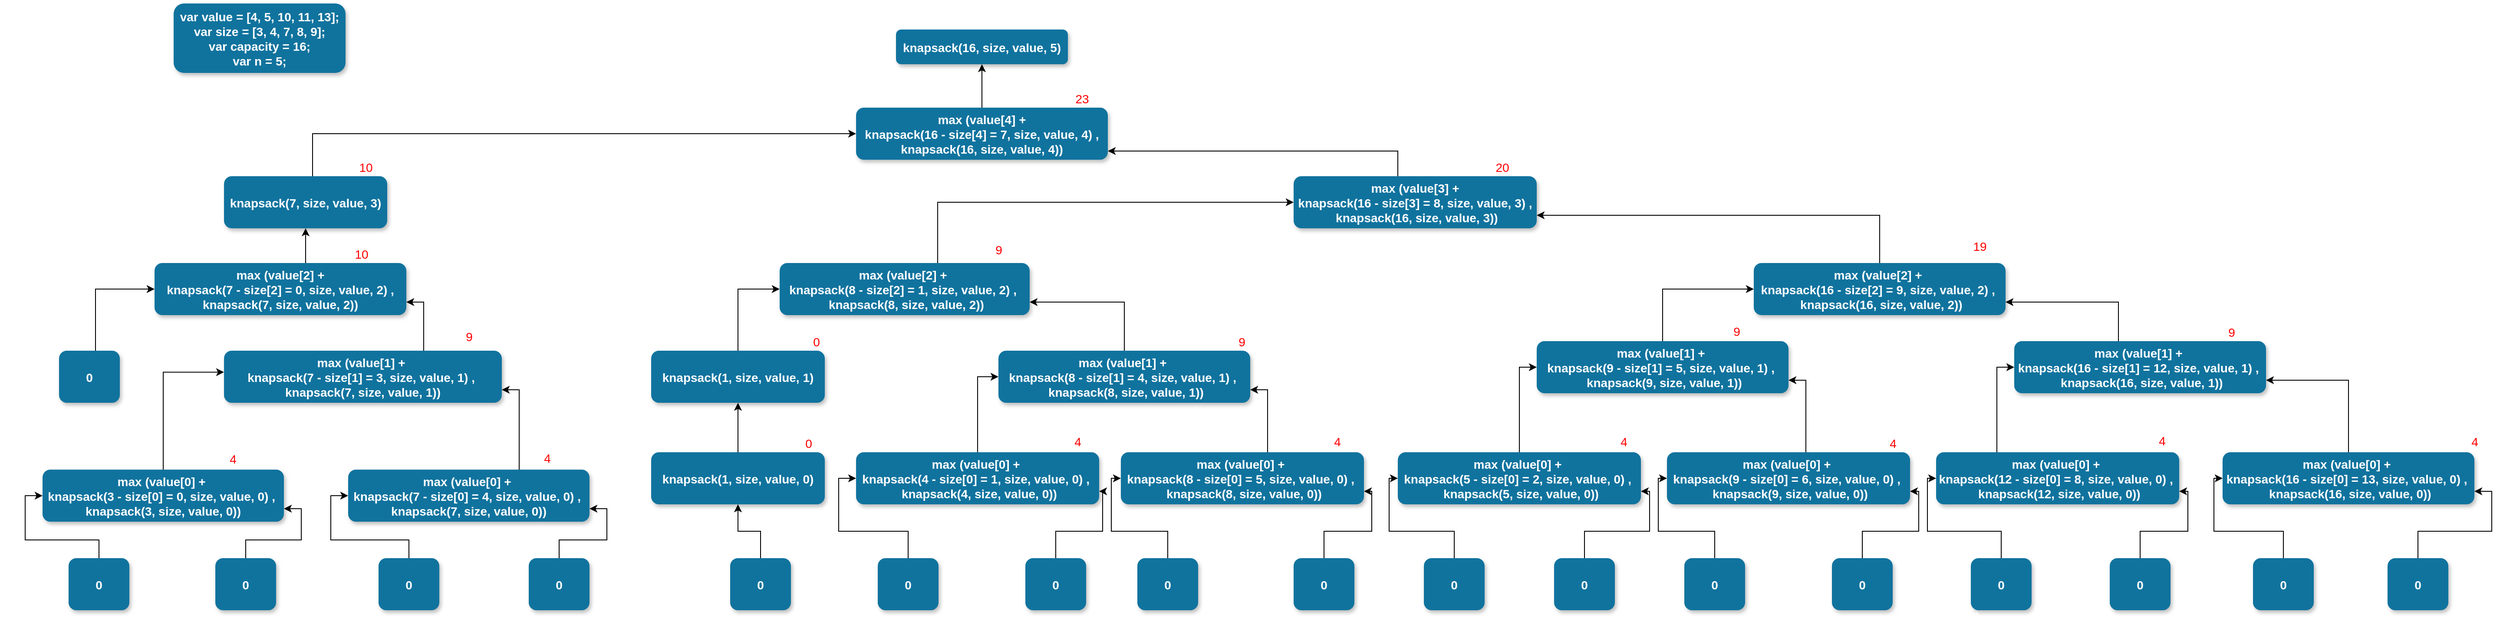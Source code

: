 <mxfile version="12.9.4" type="device"><diagram name="Page-1" id="97916047-d0de-89f5-080d-49f4d83e522f"><mxGraphModel dx="1360" dy="1202" grid="1" gridSize="10" guides="1" tooltips="1" connect="1" arrows="1" fold="1" page="1" pageScale="1.5" pageWidth="1169" pageHeight="827" background="#ffffff" math="0" shadow="0"><root><mxCell id="0"/><mxCell id="1" parent="0"/><mxCell id="2" value="knapsack(16, size, value, 5)" style="rounded=1;fillColor=#10739E;strokeColor=none;shadow=1;gradientColor=none;fontStyle=1;fontColor=#FFFFFF;fontSize=14;labelBackgroundColor=none;" parent="1" vertex="1"><mxGeometry x="1032" y="100" width="198" height="40" as="geometry"/></mxCell><mxCell id="Dzu_3-LfJtMDHqjq-Aid-166" value="var value = [4, 5, 10, 11, 13];&#10;var size = [3, 4, 7, 8, 9];&#10;var capacity = 16;&#10;var n = 5;" style="rounded=1;fillColor=#10739E;strokeColor=none;shadow=1;gradientColor=none;fontStyle=1;fontColor=#FFFFFF;fontSize=14;labelBackgroundColor=none;" vertex="1" parent="1"><mxGeometry x="200" y="70" width="198" height="80" as="geometry"/></mxCell><mxCell id="Dzu_3-LfJtMDHqjq-Aid-164" value="" style="edgeStyle=orthogonalEdgeStyle;rounded=0;orthogonalLoop=1;jettySize=auto;html=1;fontSize=14;fontColor=#FFFFFF;" edge="1" parent="1" source="3" target="2"><mxGeometry relative="1" as="geometry"/></mxCell><mxCell id="3" value="max (value[4] + &#10;knapsack(16 - size[4] = 7, size, value, 4) , &#10;knapsack(16, size, value, 4))" style="rounded=1;fillColor=#10739E;strokeColor=none;shadow=1;gradientColor=none;fontStyle=1;fontColor=#FFFFFF;fontSize=14;" parent="1" vertex="1"><mxGeometry x="986" y="190" width="290" height="60" as="geometry"/></mxCell><mxCell id="Dzu_3-LfJtMDHqjq-Aid-163" value="" style="edgeStyle=orthogonalEdgeStyle;rounded=0;orthogonalLoop=1;jettySize=auto;html=1;fontSize=14;fontColor=#FFFFFF;entryX=0;entryY=0.5;entryDx=0;entryDy=0;" edge="1" parent="1" source="4" target="3"><mxGeometry relative="1" as="geometry"><mxPoint x="352.0" y="189" as="targetPoint"/><Array as="points"><mxPoint x="360" y="220"/></Array></mxGeometry></mxCell><mxCell id="4" value="knapsack(7, size, value, 3)" style="rounded=1;fillColor=#10739E;strokeColor=none;shadow=1;gradientColor=none;fontStyle=1;fontColor=#FFFFFF;fontSize=14;" parent="1" vertex="1"><mxGeometry x="258" y="269" width="188" height="60" as="geometry"/></mxCell><mxCell id="Dzu_3-LfJtMDHqjq-Aid-155" style="edgeStyle=orthogonalEdgeStyle;rounded=0;orthogonalLoop=1;jettySize=auto;html=1;fontSize=14;fontColor=#FFFFFF;" edge="1" parent="1" source="6"><mxGeometry relative="1" as="geometry"><mxPoint x="1276" y="240" as="targetPoint"/><Array as="points"><mxPoint x="1610" y="240"/></Array></mxGeometry></mxCell><mxCell id="6" value="max (value[3] + &#10;knapsack(16 - size[3] = 8, size, value, 3) , &#10; knapsack(16, size, value, 3))" style="rounded=1;fillColor=#10739E;strokeColor=none;shadow=1;gradientColor=none;fontStyle=1;fontColor=#FFFFFF;fontSize=14;" parent="1" vertex="1"><mxGeometry x="1490" y="269" width="280" height="60" as="geometry"/></mxCell><mxCell id="Dzu_3-LfJtMDHqjq-Aid-161" value="" style="edgeStyle=orthogonalEdgeStyle;rounded=0;orthogonalLoop=1;jettySize=auto;html=1;fontSize=14;fontColor=#FFFFFF;" edge="1" parent="1" source="8" target="4"><mxGeometry relative="1" as="geometry"><Array as="points"><mxPoint x="352" y="350"/><mxPoint x="352" y="350"/></Array></mxGeometry></mxCell><mxCell id="8" value="max (value[2] + &#10;knapsack(7 - size[2] = 0, size, value, 2) , &#10;knapsack(7, size, value, 2))" style="rounded=1;fillColor=#10739E;strokeColor=none;shadow=1;gradientColor=none;fontStyle=1;fontColor=#FFFFFF;fontSize=14;" parent="1" vertex="1"><mxGeometry x="178" y="369" width="290" height="60" as="geometry"/></mxCell><mxCell id="Dzu_3-LfJtMDHqjq-Aid-159" style="edgeStyle=orthogonalEdgeStyle;rounded=0;orthogonalLoop=1;jettySize=auto;html=1;entryX=0;entryY=0.5;entryDx=0;entryDy=0;fontSize=14;fontColor=#FFFFFF;" edge="1" parent="1" source="10" target="8"><mxGeometry relative="1" as="geometry"><Array as="points"><mxPoint x="110" y="399"/></Array></mxGeometry></mxCell><mxCell id="10" value="0" style="rounded=1;fillColor=#10739E;strokeColor=none;shadow=1;gradientColor=none;fontStyle=1;fontColor=#FFFFFF;fontSize=14;" parent="1" vertex="1"><mxGeometry x="68" y="470" width="70" height="60" as="geometry"/></mxCell><mxCell id="Dzu_3-LfJtMDHqjq-Aid-156" style="edgeStyle=orthogonalEdgeStyle;rounded=0;orthogonalLoop=1;jettySize=auto;html=1;entryX=1;entryY=0.75;entryDx=0;entryDy=0;fontSize=14;fontColor=#FFFFFF;" edge="1" parent="1" source="11" target="15"><mxGeometry relative="1" as="geometry"><Array as="points"><mxPoint x="598" y="515"/></Array></mxGeometry></mxCell><mxCell id="11" value="max (value[0] + &#10;knapsack(7 - size[0] = 4, size, value, 0) , &#10;knapsack(7, size, value, 0))" style="rounded=1;fillColor=#10739E;strokeColor=none;shadow=1;gradientColor=none;fontStyle=1;fontColor=#FFFFFF;fontSize=14;" parent="1" vertex="1"><mxGeometry x="401" y="607" width="278" height="60" as="geometry"/></mxCell><mxCell id="Dzu_3-LfJtMDHqjq-Aid-160" style="edgeStyle=orthogonalEdgeStyle;rounded=0;orthogonalLoop=1;jettySize=auto;html=1;entryX=1;entryY=0.75;entryDx=0;entryDy=0;fontSize=14;fontColor=#FFFFFF;" edge="1" parent="1" source="15" target="8"><mxGeometry relative="1" as="geometry"><Array as="points"><mxPoint x="488" y="414"/></Array></mxGeometry></mxCell><mxCell id="15" value="max (value[1] + &#10;knapsack(7 - size[1] = 3, size, value, 1) , &#10;knapsack(7, size, value, 1))" style="rounded=1;fillColor=#10739E;strokeColor=none;shadow=1;gradientColor=none;fontStyle=1;fontColor=#FFFFFF;fontSize=14;" parent="1" vertex="1"><mxGeometry x="258" y="470" width="320" height="60" as="geometry"/></mxCell><mxCell id="Dzu_3-LfJtMDHqjq-Aid-118" value="" style="edgeStyle=orthogonalEdgeStyle;rounded=0;orthogonalLoop=1;jettySize=auto;html=1;fontSize=14;fontColor=#FFFFFF;entryX=0;entryY=0.5;entryDx=0;entryDy=0;" edge="1" parent="1" source="16" target="25"><mxGeometry relative="1" as="geometry"/></mxCell><mxCell id="16" value="0" style="rounded=1;fillColor=#10739E;strokeColor=none;shadow=1;gradientColor=none;fontStyle=1;fontColor=#FFFFFF;fontSize=14;" parent="1" vertex="1"><mxGeometry x="79" y="709" width="70" height="60" as="geometry"/></mxCell><mxCell id="Dzu_3-LfJtMDHqjq-Aid-119" value="" style="edgeStyle=orthogonalEdgeStyle;rounded=0;orthogonalLoop=1;jettySize=auto;html=1;fontSize=14;fontColor=#FFFFFF;entryX=1;entryY=0.75;entryDx=0;entryDy=0;" edge="1" parent="1" source="Dzu_3-LfJtMDHqjq-Aid-62" target="25"><mxGeometry relative="1" as="geometry"><mxPoint x="350" y="658" as="targetPoint"/></mxGeometry></mxCell><mxCell id="Dzu_3-LfJtMDHqjq-Aid-62" value="0" style="rounded=1;fillColor=#10739E;strokeColor=none;shadow=1;gradientColor=none;fontStyle=1;fontColor=#FFFFFF;fontSize=14;" vertex="1" parent="1"><mxGeometry x="248" y="709" width="70" height="60" as="geometry"/></mxCell><mxCell id="Dzu_3-LfJtMDHqjq-Aid-122" value="" style="edgeStyle=orthogonalEdgeStyle;rounded=0;orthogonalLoop=1;jettySize=auto;html=1;fontSize=14;fontColor=#FFFFFF;entryX=0;entryY=0.5;entryDx=0;entryDy=0;" edge="1" parent="1" source="Dzu_3-LfJtMDHqjq-Aid-63" target="11"><mxGeometry relative="1" as="geometry"/></mxCell><mxCell id="Dzu_3-LfJtMDHqjq-Aid-63" value="0" style="rounded=1;fillColor=#10739E;strokeColor=none;shadow=1;gradientColor=none;fontStyle=1;fontColor=#FFFFFF;fontSize=14;" vertex="1" parent="1"><mxGeometry x="436" y="709" width="70" height="60" as="geometry"/></mxCell><mxCell id="Dzu_3-LfJtMDHqjq-Aid-123" value="" style="edgeStyle=orthogonalEdgeStyle;rounded=0;orthogonalLoop=1;jettySize=auto;html=1;fontSize=14;fontColor=#FFFFFF;entryX=1;entryY=0.75;entryDx=0;entryDy=0;" edge="1" parent="1" source="Dzu_3-LfJtMDHqjq-Aid-64" target="11"><mxGeometry relative="1" as="geometry"/></mxCell><mxCell id="Dzu_3-LfJtMDHqjq-Aid-64" value="0" style="rounded=1;fillColor=#10739E;strokeColor=none;shadow=1;gradientColor=none;fontStyle=1;fontColor=#FFFFFF;fontSize=14;" vertex="1" parent="1"><mxGeometry x="609" y="709" width="70" height="60" as="geometry"/></mxCell><mxCell id="Dzu_3-LfJtMDHqjq-Aid-124" value="" style="edgeStyle=orthogonalEdgeStyle;rounded=0;orthogonalLoop=1;jettySize=auto;html=1;fontSize=14;fontColor=#FFFFFF;" edge="1" parent="1" source="Dzu_3-LfJtMDHqjq-Aid-67" target="26"><mxGeometry relative="1" as="geometry"/></mxCell><mxCell id="Dzu_3-LfJtMDHqjq-Aid-67" value="0" style="rounded=1;fillColor=#10739E;strokeColor=none;shadow=1;gradientColor=none;fontStyle=1;fontColor=#FFFFFF;fontSize=14;" vertex="1" parent="1"><mxGeometry x="841" y="709" width="70" height="60" as="geometry"/></mxCell><mxCell id="Dzu_3-LfJtMDHqjq-Aid-126" value="" style="edgeStyle=orthogonalEdgeStyle;rounded=0;orthogonalLoop=1;jettySize=auto;html=1;fontSize=14;fontColor=#FFFFFF;entryX=1;entryY=0.75;entryDx=0;entryDy=0;" edge="1" parent="1" source="Dzu_3-LfJtMDHqjq-Aid-71" target="Dzu_3-LfJtMDHqjq-Aid-69"><mxGeometry relative="1" as="geometry"><Array as="points"><mxPoint x="1216" y="678"/><mxPoint x="1270" y="678"/><mxPoint x="1270" y="632"/></Array></mxGeometry></mxCell><mxCell id="Dzu_3-LfJtMDHqjq-Aid-71" value="0" style="rounded=1;fillColor=#10739E;strokeColor=none;shadow=1;gradientColor=none;fontStyle=1;fontColor=#FFFFFF;fontSize=14;" vertex="1" parent="1"><mxGeometry x="1181" y="709" width="70" height="60" as="geometry"/></mxCell><mxCell id="Dzu_3-LfJtMDHqjq-Aid-128" value="" style="edgeStyle=orthogonalEdgeStyle;rounded=0;orthogonalLoop=1;jettySize=auto;html=1;fontSize=14;fontColor=#FFFFFF;entryX=0;entryY=0.5;entryDx=0;entryDy=0;" edge="1" parent="1" source="Dzu_3-LfJtMDHqjq-Aid-74" target="Dzu_3-LfJtMDHqjq-Aid-73"><mxGeometry relative="1" as="geometry"><Array as="points"><mxPoint x="1345" y="678"/><mxPoint x="1280" y="678"/><mxPoint x="1280" y="617"/></Array></mxGeometry></mxCell><mxCell id="Dzu_3-LfJtMDHqjq-Aid-74" value="0" style="rounded=1;fillColor=#10739E;strokeColor=none;shadow=1;gradientColor=none;fontStyle=1;fontColor=#FFFFFF;fontSize=14;" vertex="1" parent="1"><mxGeometry x="1310" y="709" width="70" height="60" as="geometry"/></mxCell><mxCell id="Dzu_3-LfJtMDHqjq-Aid-129" value="" style="edgeStyle=orthogonalEdgeStyle;rounded=0;orthogonalLoop=1;jettySize=auto;html=1;fontSize=14;fontColor=#FFFFFF;entryX=1;entryY=0.75;entryDx=0;entryDy=0;" edge="1" parent="1" source="Dzu_3-LfJtMDHqjq-Aid-75" target="Dzu_3-LfJtMDHqjq-Aid-73"><mxGeometry relative="1" as="geometry"><Array as="points"><mxPoint x="1525" y="678"/><mxPoint x="1580" y="678"/><mxPoint x="1580" y="632"/></Array></mxGeometry></mxCell><mxCell id="Dzu_3-LfJtMDHqjq-Aid-75" value="0" style="rounded=1;fillColor=#10739E;strokeColor=none;shadow=1;gradientColor=none;fontStyle=1;fontColor=#FFFFFF;fontSize=14;" vertex="1" parent="1"><mxGeometry x="1490" y="709" width="70" height="60" as="geometry"/></mxCell><mxCell id="Dzu_3-LfJtMDHqjq-Aid-130" value="" style="edgeStyle=orthogonalEdgeStyle;rounded=0;orthogonalLoop=1;jettySize=auto;html=1;fontSize=14;fontColor=#FFFFFF;entryX=0;entryY=0.5;entryDx=0;entryDy=0;" edge="1" parent="1" source="Dzu_3-LfJtMDHqjq-Aid-80" target="Dzu_3-LfJtMDHqjq-Aid-78"><mxGeometry relative="1" as="geometry"><Array as="points"><mxPoint x="1675" y="678"/><mxPoint x="1600" y="678"/><mxPoint x="1600" y="617"/></Array></mxGeometry></mxCell><mxCell id="Dzu_3-LfJtMDHqjq-Aid-80" value="0" style="rounded=1;fillColor=#10739E;strokeColor=none;shadow=1;gradientColor=none;fontStyle=1;fontColor=#FFFFFF;fontSize=14;" vertex="1" parent="1"><mxGeometry x="1640" y="709" width="70" height="60" as="geometry"/></mxCell><mxCell id="Dzu_3-LfJtMDHqjq-Aid-131" value="" style="edgeStyle=orthogonalEdgeStyle;rounded=0;orthogonalLoop=1;jettySize=auto;html=1;fontSize=14;fontColor=#FFFFFF;entryX=1;entryY=0.75;entryDx=0;entryDy=0;" edge="1" parent="1" source="Dzu_3-LfJtMDHqjq-Aid-81" target="Dzu_3-LfJtMDHqjq-Aid-78"><mxGeometry relative="1" as="geometry"><Array as="points"><mxPoint x="1825" y="678"/><mxPoint x="1900" y="678"/><mxPoint x="1900" y="632"/></Array></mxGeometry></mxCell><mxCell id="Dzu_3-LfJtMDHqjq-Aid-81" value="0" style="rounded=1;fillColor=#10739E;strokeColor=none;shadow=1;gradientColor=none;fontStyle=1;fontColor=#FFFFFF;fontSize=14;" vertex="1" parent="1"><mxGeometry x="1790" y="709" width="70" height="60" as="geometry"/></mxCell><mxCell id="Dzu_3-LfJtMDHqjq-Aid-132" value="" style="edgeStyle=orthogonalEdgeStyle;rounded=0;orthogonalLoop=1;jettySize=auto;html=1;fontSize=14;fontColor=#FFFFFF;entryX=0;entryY=0.5;entryDx=0;entryDy=0;" edge="1" parent="1" source="Dzu_3-LfJtMDHqjq-Aid-85" target="Dzu_3-LfJtMDHqjq-Aid-79"><mxGeometry relative="1" as="geometry"><Array as="points"><mxPoint x="1975" y="678"/><mxPoint x="1910" y="678"/><mxPoint x="1910" y="617"/></Array></mxGeometry></mxCell><mxCell id="Dzu_3-LfJtMDHqjq-Aid-85" value="0" style="rounded=1;fillColor=#10739E;strokeColor=none;shadow=1;gradientColor=none;fontStyle=1;fontColor=#FFFFFF;fontSize=14;" vertex="1" parent="1"><mxGeometry x="1940" y="709" width="70" height="60" as="geometry"/></mxCell><mxCell id="Dzu_3-LfJtMDHqjq-Aid-133" value="" style="edgeStyle=orthogonalEdgeStyle;rounded=0;orthogonalLoop=1;jettySize=auto;html=1;fontSize=14;fontColor=#FFFFFF;entryX=1;entryY=0.75;entryDx=0;entryDy=0;" edge="1" parent="1" source="Dzu_3-LfJtMDHqjq-Aid-86" target="Dzu_3-LfJtMDHqjq-Aid-79"><mxGeometry relative="1" as="geometry"><Array as="points"><mxPoint x="2145" y="678"/><mxPoint x="2210" y="678"/><mxPoint x="2210" y="632"/></Array></mxGeometry></mxCell><mxCell id="Dzu_3-LfJtMDHqjq-Aid-86" value="0" style="rounded=1;fillColor=#10739E;strokeColor=none;shadow=1;gradientColor=none;fontStyle=1;fontColor=#FFFFFF;fontSize=14;" vertex="1" parent="1"><mxGeometry x="2110" y="709" width="70" height="60" as="geometry"/></mxCell><mxCell id="Dzu_3-LfJtMDHqjq-Aid-134" value="" style="edgeStyle=orthogonalEdgeStyle;rounded=0;orthogonalLoop=1;jettySize=auto;html=1;fontSize=14;fontColor=#FFFFFF;entryX=0;entryY=0.5;entryDx=0;entryDy=0;" edge="1" parent="1" source="Dzu_3-LfJtMDHqjq-Aid-90" target="Dzu_3-LfJtMDHqjq-Aid-88"><mxGeometry relative="1" as="geometry"><Array as="points"><mxPoint x="2305" y="678"/><mxPoint x="2220" y="678"/><mxPoint x="2220" y="617"/></Array></mxGeometry></mxCell><mxCell id="Dzu_3-LfJtMDHqjq-Aid-90" value="0" style="rounded=1;fillColor=#10739E;strokeColor=none;shadow=1;gradientColor=none;fontStyle=1;fontColor=#FFFFFF;fontSize=14;" vertex="1" parent="1"><mxGeometry x="2270" y="709" width="70" height="60" as="geometry"/></mxCell><mxCell id="Dzu_3-LfJtMDHqjq-Aid-135" value="" style="edgeStyle=orthogonalEdgeStyle;rounded=0;orthogonalLoop=1;jettySize=auto;html=1;fontSize=14;fontColor=#FFFFFF;entryX=1;entryY=0.75;entryDx=0;entryDy=0;" edge="1" parent="1" source="Dzu_3-LfJtMDHqjq-Aid-91" target="Dzu_3-LfJtMDHqjq-Aid-88"><mxGeometry relative="1" as="geometry"><Array as="points"><mxPoint x="2465" y="678"/><mxPoint x="2520" y="678"/><mxPoint x="2520" y="632"/></Array></mxGeometry></mxCell><mxCell id="Dzu_3-LfJtMDHqjq-Aid-91" value="0" style="rounded=1;fillColor=#10739E;strokeColor=none;shadow=1;gradientColor=none;fontStyle=1;fontColor=#FFFFFF;fontSize=14;" vertex="1" parent="1"><mxGeometry x="2430" y="709" width="70" height="60" as="geometry"/></mxCell><mxCell id="Dzu_3-LfJtMDHqjq-Aid-136" value="" style="edgeStyle=orthogonalEdgeStyle;rounded=0;orthogonalLoop=1;jettySize=auto;html=1;fontSize=14;fontColor=#FFFFFF;entryX=0;entryY=0.5;entryDx=0;entryDy=0;" edge="1" parent="1" source="Dzu_3-LfJtMDHqjq-Aid-92" target="Dzu_3-LfJtMDHqjq-Aid-89"><mxGeometry relative="1" as="geometry"><Array as="points"><mxPoint x="2630" y="678"/><mxPoint x="2550" y="678"/><mxPoint x="2550" y="617"/></Array></mxGeometry></mxCell><mxCell id="Dzu_3-LfJtMDHqjq-Aid-92" value="0" style="rounded=1;fillColor=#10739E;strokeColor=none;shadow=1;gradientColor=none;fontStyle=1;fontColor=#FFFFFF;fontSize=14;" vertex="1" parent="1"><mxGeometry x="2595" y="709" width="70" height="60" as="geometry"/></mxCell><mxCell id="Dzu_3-LfJtMDHqjq-Aid-137" value="" style="edgeStyle=orthogonalEdgeStyle;rounded=0;orthogonalLoop=1;jettySize=auto;html=1;fontSize=14;fontColor=#FFFFFF;entryX=1;entryY=0.75;entryDx=0;entryDy=0;" edge="1" parent="1" source="Dzu_3-LfJtMDHqjq-Aid-93" target="Dzu_3-LfJtMDHqjq-Aid-89"><mxGeometry relative="1" as="geometry"/></mxCell><mxCell id="Dzu_3-LfJtMDHqjq-Aid-93" value="0" style="rounded=1;fillColor=#10739E;strokeColor=none;shadow=1;gradientColor=none;fontStyle=1;fontColor=#FFFFFF;fontSize=14;" vertex="1" parent="1"><mxGeometry x="2750" y="709" width="70" height="60" as="geometry"/></mxCell><mxCell id="Dzu_3-LfJtMDHqjq-Aid-125" value="" style="edgeStyle=orthogonalEdgeStyle;rounded=0;orthogonalLoop=1;jettySize=auto;html=1;fontSize=14;fontColor=#FFFFFF;entryX=0;entryY=0.5;entryDx=0;entryDy=0;" edge="1" parent="1" source="Dzu_3-LfJtMDHqjq-Aid-72" target="Dzu_3-LfJtMDHqjq-Aid-69"><mxGeometry relative="1" as="geometry"/></mxCell><mxCell id="Dzu_3-LfJtMDHqjq-Aid-72" value="0" style="rounded=1;fillColor=#10739E;strokeColor=none;shadow=1;gradientColor=none;fontStyle=1;fontColor=#FFFFFF;fontSize=14;" vertex="1" parent="1"><mxGeometry x="1011" y="709" width="70" height="60" as="geometry"/></mxCell><mxCell id="Dzu_3-LfJtMDHqjq-Aid-154" style="edgeStyle=orthogonalEdgeStyle;rounded=0;orthogonalLoop=1;jettySize=auto;html=1;entryX=0;entryY=0.5;entryDx=0;entryDy=0;fontSize=14;fontColor=#FFFFFF;" edge="1" parent="1" source="18" target="6"><mxGeometry relative="1" as="geometry"><Array as="points"><mxPoint x="1080" y="299"/></Array></mxGeometry></mxCell><mxCell id="18" value="max (value[2] + &#10;knapsack(8 - size[2] = 1, size, value, 2) , &#10; knapsack(8, size, value, 2))" style="rounded=1;fillColor=#10739E;strokeColor=none;shadow=1;gradientColor=none;fontStyle=1;fontColor=#FFFFFF;fontSize=14;" parent="1" vertex="1"><mxGeometry x="898" y="369" width="288" height="60" as="geometry"/></mxCell><mxCell id="Dzu_3-LfJtMDHqjq-Aid-152" style="edgeStyle=orthogonalEdgeStyle;rounded=0;orthogonalLoop=1;jettySize=auto;html=1;entryX=0;entryY=0.5;entryDx=0;entryDy=0;fontSize=14;fontColor=#FFFFFF;" edge="1" parent="1" source="21" target="18"><mxGeometry relative="1" as="geometry"/></mxCell><mxCell id="21" value="knapsack(1, size, value, 1)" style="rounded=1;fillColor=#10739E;strokeColor=none;shadow=1;gradientColor=none;fontStyle=1;fontColor=#FFFFFF;fontSize=14;" parent="1" vertex="1"><mxGeometry x="750" y="470" width="200" height="60" as="geometry"/></mxCell><mxCell id="Dzu_3-LfJtMDHqjq-Aid-153" style="edgeStyle=orthogonalEdgeStyle;rounded=0;orthogonalLoop=1;jettySize=auto;html=1;entryX=1;entryY=0.75;entryDx=0;entryDy=0;fontSize=14;fontColor=#FFFFFF;" edge="1" parent="1" source="Dzu_3-LfJtMDHqjq-Aid-68" target="18"><mxGeometry relative="1" as="geometry"/></mxCell><mxCell id="Dzu_3-LfJtMDHqjq-Aid-68" value="max (value[1] + &#10;knapsack(8 - size[1] = 4, size, value, 1) , &#10; knapsack(8, size, value, 1))" style="rounded=1;fillColor=#10739E;strokeColor=none;shadow=1;gradientColor=none;fontStyle=1;fontColor=#FFFFFF;fontSize=14;" vertex="1" parent="1"><mxGeometry x="1150" y="470" width="290" height="60" as="geometry"/></mxCell><mxCell id="Dzu_3-LfJtMDHqjq-Aid-146" style="edgeStyle=orthogonalEdgeStyle;rounded=0;orthogonalLoop=1;jettySize=auto;html=1;entryX=0;entryY=0.5;entryDx=0;entryDy=0;fontSize=14;fontColor=#FFFFFF;" edge="1" parent="1" source="Dzu_3-LfJtMDHqjq-Aid-76" target="23"><mxGeometry relative="1" as="geometry"/></mxCell><mxCell id="Dzu_3-LfJtMDHqjq-Aid-76" value="max (value[1] + &#10;knapsack(9 - size[1] = 5, size, value, 1) , &#10; knapsack(9, size, value, 1))" style="rounded=1;fillColor=#10739E;strokeColor=none;shadow=1;gradientColor=none;fontStyle=1;fontColor=#FFFFFF;fontSize=14;" vertex="1" parent="1"><mxGeometry x="1770" y="459" width="290" height="60" as="geometry"/></mxCell><mxCell id="Dzu_3-LfJtMDHqjq-Aid-147" style="edgeStyle=orthogonalEdgeStyle;rounded=0;orthogonalLoop=1;jettySize=auto;html=1;entryX=1;entryY=0.75;entryDx=0;entryDy=0;fontSize=14;fontColor=#FFFFFF;" edge="1" parent="1" source="Dzu_3-LfJtMDHqjq-Aid-77" target="23"><mxGeometry relative="1" as="geometry"><Array as="points"><mxPoint x="2440" y="414"/></Array></mxGeometry></mxCell><mxCell id="Dzu_3-LfJtMDHqjq-Aid-77" value="max (value[1] + &#10;knapsack(16 - size[1] = 12, size, value, 1) , &#10; knapsack(16, size, value, 1))" style="rounded=1;fillColor=#10739E;strokeColor=none;shadow=1;gradientColor=none;fontStyle=1;fontColor=#FFFFFF;fontSize=14;" vertex="1" parent="1"><mxGeometry x="2320" y="459" width="290" height="60" as="geometry"/></mxCell><mxCell id="Dzu_3-LfJtMDHqjq-Aid-148" style="edgeStyle=orthogonalEdgeStyle;rounded=0;orthogonalLoop=1;jettySize=auto;html=1;entryX=1;entryY=0.75;entryDx=0;entryDy=0;fontSize=14;fontColor=#FFFFFF;" edge="1" parent="1" source="23" target="6"><mxGeometry relative="1" as="geometry"><Array as="points"><mxPoint x="2165" y="314"/></Array></mxGeometry></mxCell><mxCell id="23" value="max (value[2] + &#10;knapsack(16 - size[2] = 9, size, value, 2) , &#10; knapsack(16, size, value, 2))" style="rounded=1;fillColor=#10739E;strokeColor=none;shadow=1;gradientColor=none;fontStyle=1;fontColor=#FFFFFF;fontSize=14;" parent="1" vertex="1"><mxGeometry x="2020" y="369" width="290" height="60" as="geometry"/></mxCell><mxCell id="Dzu_3-LfJtMDHqjq-Aid-158" value="" style="edgeStyle=orthogonalEdgeStyle;rounded=0;orthogonalLoop=1;jettySize=auto;html=1;fontSize=14;fontColor=#FFFFFF;entryX=0;entryY=0.412;entryDx=0;entryDy=0;entryPerimeter=0;" edge="1" parent="1" source="25" target="15"><mxGeometry relative="1" as="geometry"><mxPoint x="188" y="527" as="targetPoint"/></mxGeometry></mxCell><mxCell id="25" value="max (value[0] + &#10;knapsack(3 - size[0] = 0, size, value, 0) , &#10;knapsack(3, size, value, 0))" style="rounded=1;fillColor=#10739E;strokeColor=none;shadow=1;gradientColor=none;fontStyle=1;fontColor=#FFFFFF;fontSize=14;" parent="1" vertex="1"><mxGeometry x="49" y="607" width="278" height="60" as="geometry"/></mxCell><mxCell id="Dzu_3-LfJtMDHqjq-Aid-149" value="" style="edgeStyle=orthogonalEdgeStyle;rounded=0;orthogonalLoop=1;jettySize=auto;html=1;fontSize=14;fontColor=#FFFFFF;" edge="1" parent="1" source="26" target="21"><mxGeometry relative="1" as="geometry"/></mxCell><mxCell id="26" value="knapsack(1, size, value, 0)" style="rounded=1;fillColor=#10739E;strokeColor=none;shadow=1;gradientColor=none;fontStyle=1;fontColor=#FFFFFF;fontSize=14;" parent="1" vertex="1"><mxGeometry x="750" y="587" width="200" height="60" as="geometry"/></mxCell><mxCell id="Dzu_3-LfJtMDHqjq-Aid-150" style="edgeStyle=orthogonalEdgeStyle;rounded=0;orthogonalLoop=1;jettySize=auto;html=1;entryX=0;entryY=0.5;entryDx=0;entryDy=0;fontSize=14;fontColor=#FFFFFF;" edge="1" parent="1" source="Dzu_3-LfJtMDHqjq-Aid-69" target="Dzu_3-LfJtMDHqjq-Aid-68"><mxGeometry relative="1" as="geometry"/></mxCell><mxCell id="Dzu_3-LfJtMDHqjq-Aid-69" value="max (value[0] + &#10;knapsack(4 - size[0] = 1, size, value, 0) , &#10; knapsack(4, size, value, 0))" style="rounded=1;fillColor=#10739E;strokeColor=none;shadow=1;gradientColor=none;fontStyle=1;fontColor=#FFFFFF;fontSize=14;" vertex="1" parent="1"><mxGeometry x="986" y="587" width="280" height="60" as="geometry"/></mxCell><mxCell id="Dzu_3-LfJtMDHqjq-Aid-151" value="" style="edgeStyle=orthogonalEdgeStyle;rounded=0;orthogonalLoop=1;jettySize=auto;html=1;fontSize=14;fontColor=#FFFFFF;entryX=1;entryY=0.75;entryDx=0;entryDy=0;" edge="1" parent="1" source="Dzu_3-LfJtMDHqjq-Aid-73" target="Dzu_3-LfJtMDHqjq-Aid-68"><mxGeometry relative="1" as="geometry"><Array as="points"><mxPoint x="1460" y="515"/></Array></mxGeometry></mxCell><mxCell id="Dzu_3-LfJtMDHqjq-Aid-73" value="max (value[0] + &#10;knapsack(8 - size[0] = 5, size, value, 0) , &#10; knapsack(8, size, value, 0))" style="rounded=1;fillColor=#10739E;strokeColor=none;shadow=1;gradientColor=none;fontStyle=1;fontColor=#FFFFFF;fontSize=14;" vertex="1" parent="1"><mxGeometry x="1291" y="587" width="280" height="60" as="geometry"/></mxCell><mxCell id="Dzu_3-LfJtMDHqjq-Aid-142" style="edgeStyle=orthogonalEdgeStyle;rounded=0;orthogonalLoop=1;jettySize=auto;html=1;entryX=0;entryY=0.5;entryDx=0;entryDy=0;fontSize=14;fontColor=#FFFFFF;" edge="1" parent="1" source="Dzu_3-LfJtMDHqjq-Aid-78" target="Dzu_3-LfJtMDHqjq-Aid-76"><mxGeometry relative="1" as="geometry"/></mxCell><mxCell id="Dzu_3-LfJtMDHqjq-Aid-78" value="max (value[0] + &#10;knapsack(5 - size[0] = 2, size, value, 0) , &#10; knapsack(5, size, value, 0))" style="rounded=1;fillColor=#10739E;strokeColor=none;shadow=1;gradientColor=none;fontStyle=1;fontColor=#FFFFFF;fontSize=14;" vertex="1" parent="1"><mxGeometry x="1610" y="587" width="280" height="60" as="geometry"/></mxCell><mxCell id="Dzu_3-LfJtMDHqjq-Aid-143" style="edgeStyle=orthogonalEdgeStyle;rounded=0;orthogonalLoop=1;jettySize=auto;html=1;entryX=1;entryY=0.75;entryDx=0;entryDy=0;fontSize=14;fontColor=#FFFFFF;" edge="1" parent="1" source="Dzu_3-LfJtMDHqjq-Aid-79" target="Dzu_3-LfJtMDHqjq-Aid-76"><mxGeometry relative="1" as="geometry"><Array as="points"><mxPoint x="2080" y="504"/></Array></mxGeometry></mxCell><mxCell id="Dzu_3-LfJtMDHqjq-Aid-79" value="max (value[0] + &#10;knapsack(9 - size[0] = 6, size, value, 0) , &#10; knapsack(9, size, value, 0))" style="rounded=1;fillColor=#10739E;strokeColor=none;shadow=1;gradientColor=none;fontStyle=1;fontColor=#FFFFFF;fontSize=14;" vertex="1" parent="1"><mxGeometry x="1920" y="587" width="280" height="60" as="geometry"/></mxCell><mxCell id="Dzu_3-LfJtMDHqjq-Aid-144" style="edgeStyle=orthogonalEdgeStyle;rounded=0;orthogonalLoop=1;jettySize=auto;html=1;entryX=0;entryY=0.5;entryDx=0;entryDy=0;fontSize=14;fontColor=#FFFFFF;" edge="1" parent="1" source="Dzu_3-LfJtMDHqjq-Aid-88" target="Dzu_3-LfJtMDHqjq-Aid-77"><mxGeometry relative="1" as="geometry"><Array as="points"><mxPoint x="2300" y="489"/></Array></mxGeometry></mxCell><mxCell id="Dzu_3-LfJtMDHqjq-Aid-88" value="max (value[0] + &#10;knapsack(12 - size[0] = 8, size, value, 0) , &#10; knapsack(12, size, value, 0))" style="rounded=1;fillColor=#10739E;strokeColor=none;shadow=1;gradientColor=none;fontStyle=1;fontColor=#FFFFFF;fontSize=14;" vertex="1" parent="1"><mxGeometry x="2230" y="587" width="280" height="60" as="geometry"/></mxCell><mxCell id="Dzu_3-LfJtMDHqjq-Aid-145" style="edgeStyle=orthogonalEdgeStyle;rounded=0;orthogonalLoop=1;jettySize=auto;html=1;entryX=1;entryY=0.75;entryDx=0;entryDy=0;fontSize=14;fontColor=#FFFFFF;" edge="1" parent="1" source="Dzu_3-LfJtMDHqjq-Aid-89" target="Dzu_3-LfJtMDHqjq-Aid-77"><mxGeometry relative="1" as="geometry"><Array as="points"><mxPoint x="2705" y="504"/></Array></mxGeometry></mxCell><mxCell id="Dzu_3-LfJtMDHqjq-Aid-89" value="max (value[0] + &#10;knapsack(16 - size[0] = 13, size, value, 0) , &#10; knapsack(16, size, value, 0))" style="rounded=1;fillColor=#10739E;strokeColor=none;shadow=1;gradientColor=none;fontStyle=1;fontColor=#FFFFFF;fontSize=14;" vertex="1" parent="1"><mxGeometry x="2560" y="587" width="290" height="60" as="geometry"/></mxCell><mxCell id="Dzu_3-LfJtMDHqjq-Aid-57" value="Text" style="text;html=1;align=center;verticalAlign=middle;resizable=0;points=[];autosize=1;fontSize=14;fontColor=#FFFFFF;" vertex="1" parent="1"><mxGeometry y="538" width="40" height="20" as="geometry"/></mxCell><mxCell id="Dzu_3-LfJtMDHqjq-Aid-82" value="Text" style="text;html=1;align=center;verticalAlign=middle;resizable=0;points=[];autosize=1;fontSize=14;fontColor=#FFFFFF;" vertex="1" parent="1"><mxGeometry x="2246" y="765" width="40" height="20" as="geometry"/></mxCell><mxCell id="Dzu_3-LfJtMDHqjq-Aid-94" value="&lt;font color=&quot;#ff0000&quot;&gt;4&lt;/font&gt;" style="text;html=1;align=center;verticalAlign=middle;resizable=0;points=[];autosize=1;fontSize=14;fontColor=#FFFFFF;" vertex="1" parent="1"><mxGeometry x="258" y="585" width="20" height="20" as="geometry"/></mxCell><mxCell id="Dzu_3-LfJtMDHqjq-Aid-95" value="&lt;font color=&quot;#ff0000&quot;&gt;4&lt;/font&gt;" style="text;html=1;align=center;verticalAlign=middle;resizable=0;points=[];autosize=1;fontSize=14;fontColor=#FFFFFF;" vertex="1" parent="1"><mxGeometry x="620" y="584" width="20" height="20" as="geometry"/></mxCell><mxCell id="Dzu_3-LfJtMDHqjq-Aid-100" value="&lt;font color=&quot;#ff0000&quot;&gt;0&lt;br&gt;&lt;/font&gt;" style="text;html=1;align=center;verticalAlign=middle;resizable=0;points=[];autosize=1;fontSize=14;fontColor=#FFFFFF;" vertex="1" parent="1"><mxGeometry x="930" y="450" width="20" height="20" as="geometry"/></mxCell><mxCell id="Dzu_3-LfJtMDHqjq-Aid-106" value="&lt;font color=&quot;#ff0000&quot;&gt;9&lt;br&gt;&lt;/font&gt;" style="text;html=1;align=center;verticalAlign=middle;resizable=0;points=[];autosize=1;fontSize=14;fontColor=#FFFFFF;" vertex="1" parent="1"><mxGeometry x="1420" y="450" width="20" height="20" as="geometry"/></mxCell><mxCell id="Dzu_3-LfJtMDHqjq-Aid-108" value="&lt;font color=&quot;#ff0000&quot;&gt;9&lt;br&gt;&lt;/font&gt;" style="text;html=1;align=center;verticalAlign=middle;resizable=0;points=[];autosize=1;fontSize=14;fontColor=#FFFFFF;" vertex="1" parent="1"><mxGeometry x="1140" y="344" width="20" height="20" as="geometry"/></mxCell><mxCell id="Dzu_3-LfJtMDHqjq-Aid-116" value="&lt;font color=&quot;#ff0000&quot;&gt;20&lt;br&gt;&lt;/font&gt;" style="text;html=1;align=center;verticalAlign=middle;resizable=0;points=[];autosize=1;fontSize=14;fontColor=#FFFFFF;" vertex="1" parent="1"><mxGeometry x="1715" y="249" width="30" height="20" as="geometry"/></mxCell><mxCell id="Dzu_3-LfJtMDHqjq-Aid-101" value="&lt;font color=&quot;#ff0000&quot;&gt;0&lt;br&gt;&lt;/font&gt;" style="text;html=1;align=center;verticalAlign=middle;resizable=0;points=[];autosize=1;fontSize=14;fontColor=#FFFFFF;" vertex="1" parent="1"><mxGeometry x="921" y="567" width="20" height="20" as="geometry"/></mxCell><mxCell id="Dzu_3-LfJtMDHqjq-Aid-104" value="&lt;font color=&quot;#ff0000&quot;&gt;4&lt;br&gt;&lt;/font&gt;" style="text;html=1;align=center;verticalAlign=middle;resizable=0;points=[];autosize=1;fontSize=14;fontColor=#FFFFFF;" vertex="1" parent="1"><mxGeometry x="1231" y="565" width="20" height="20" as="geometry"/></mxCell><mxCell id="Dzu_3-LfJtMDHqjq-Aid-105" value="&lt;font color=&quot;#ff0000&quot;&gt;4&lt;br&gt;&lt;/font&gt;" style="text;html=1;align=center;verticalAlign=middle;resizable=0;points=[];autosize=1;fontSize=14;fontColor=#FFFFFF;" vertex="1" parent="1"><mxGeometry x="1530" y="565" width="20" height="20" as="geometry"/></mxCell><mxCell id="Dzu_3-LfJtMDHqjq-Aid-109" value="&lt;font color=&quot;#ff0000&quot;&gt;4&lt;br&gt;&lt;/font&gt;" style="text;html=1;align=center;verticalAlign=middle;resizable=0;points=[];autosize=1;fontSize=14;fontColor=#FFFFFF;" vertex="1" parent="1"><mxGeometry x="1860" y="565" width="20" height="20" as="geometry"/></mxCell><mxCell id="Dzu_3-LfJtMDHqjq-Aid-114" value="&lt;font color=&quot;#ff0000&quot;&gt;9&lt;br&gt;&lt;/font&gt;" style="text;html=1;align=center;verticalAlign=middle;resizable=0;points=[];autosize=1;fontSize=14;fontColor=#FFFFFF;" vertex="1" parent="1"><mxGeometry x="1990" y="438" width="20" height="20" as="geometry"/></mxCell><mxCell id="Dzu_3-LfJtMDHqjq-Aid-115" value="&lt;font color=&quot;#ff0000&quot;&gt;19&lt;br&gt;&lt;/font&gt;" style="text;html=1;align=center;verticalAlign=middle;resizable=0;points=[];autosize=1;fontSize=14;fontColor=#FFFFFF;" vertex="1" parent="1"><mxGeometry x="2265" y="340" width="30" height="20" as="geometry"/></mxCell><mxCell id="Dzu_3-LfJtMDHqjq-Aid-110" value="&lt;font color=&quot;#ff0000&quot;&gt;4&lt;br&gt;&lt;/font&gt;" style="text;html=1;align=center;verticalAlign=middle;resizable=0;points=[];autosize=1;fontSize=14;fontColor=#FFFFFF;" vertex="1" parent="1"><mxGeometry x="2170" y="567" width="20" height="20" as="geometry"/></mxCell><mxCell id="Dzu_3-LfJtMDHqjq-Aid-111" value="&lt;font color=&quot;#ff0000&quot;&gt;4&lt;br&gt;&lt;/font&gt;" style="text;html=1;align=center;verticalAlign=middle;resizable=0;points=[];autosize=1;fontSize=14;fontColor=#FFFFFF;" vertex="1" parent="1"><mxGeometry x="2480" y="564" width="20" height="20" as="geometry"/></mxCell><mxCell id="Dzu_3-LfJtMDHqjq-Aid-113" value="&lt;font color=&quot;#ff0000&quot;&gt;9&lt;br&gt;&lt;/font&gt;" style="text;html=1;align=center;verticalAlign=middle;resizable=0;points=[];autosize=1;fontSize=14;fontColor=#FFFFFF;" vertex="1" parent="1"><mxGeometry x="2560" y="439" width="20" height="20" as="geometry"/></mxCell><mxCell id="Dzu_3-LfJtMDHqjq-Aid-112" value="&lt;font color=&quot;#ff0000&quot;&gt;4&lt;br&gt;&lt;/font&gt;" style="text;html=1;align=center;verticalAlign=middle;resizable=0;points=[];autosize=1;fontSize=14;fontColor=#FFFFFF;" vertex="1" parent="1"><mxGeometry x="2840" y="565" width="20" height="20" as="geometry"/></mxCell><mxCell id="Dzu_3-LfJtMDHqjq-Aid-96" value="&lt;font color=&quot;#ff0000&quot;&gt;9&lt;/font&gt;" style="text;html=1;align=center;verticalAlign=middle;resizable=0;points=[];autosize=1;fontSize=14;fontColor=#FFFFFF;" vertex="1" parent="1"><mxGeometry x="530" y="444" width="20" height="20" as="geometry"/></mxCell><mxCell id="Dzu_3-LfJtMDHqjq-Aid-97" value="&lt;font color=&quot;#ff0000&quot;&gt;10&lt;br&gt;&lt;/font&gt;" style="text;html=1;align=center;verticalAlign=middle;resizable=0;points=[];autosize=1;fontSize=14;fontColor=#FFFFFF;" vertex="1" parent="1"><mxGeometry x="401" y="349" width="30" height="20" as="geometry"/></mxCell><mxCell id="Dzu_3-LfJtMDHqjq-Aid-98" value="&lt;font color=&quot;#ff0000&quot;&gt;10&lt;br&gt;&lt;/font&gt;" style="text;html=1;align=center;verticalAlign=middle;resizable=0;points=[];autosize=1;fontSize=14;fontColor=#FFFFFF;" vertex="1" parent="1"><mxGeometry x="406" y="249" width="30" height="20" as="geometry"/></mxCell><mxCell id="Dzu_3-LfJtMDHqjq-Aid-117" value="&lt;font color=&quot;#ff0000&quot;&gt;23&lt;br&gt;&lt;/font&gt;" style="text;html=1;align=center;verticalAlign=middle;resizable=0;points=[];autosize=1;fontSize=14;fontColor=#FFFFFF;" vertex="1" parent="1"><mxGeometry x="1231" y="170" width="30" height="20" as="geometry"/></mxCell></root></mxGraphModel></diagram></mxfile>